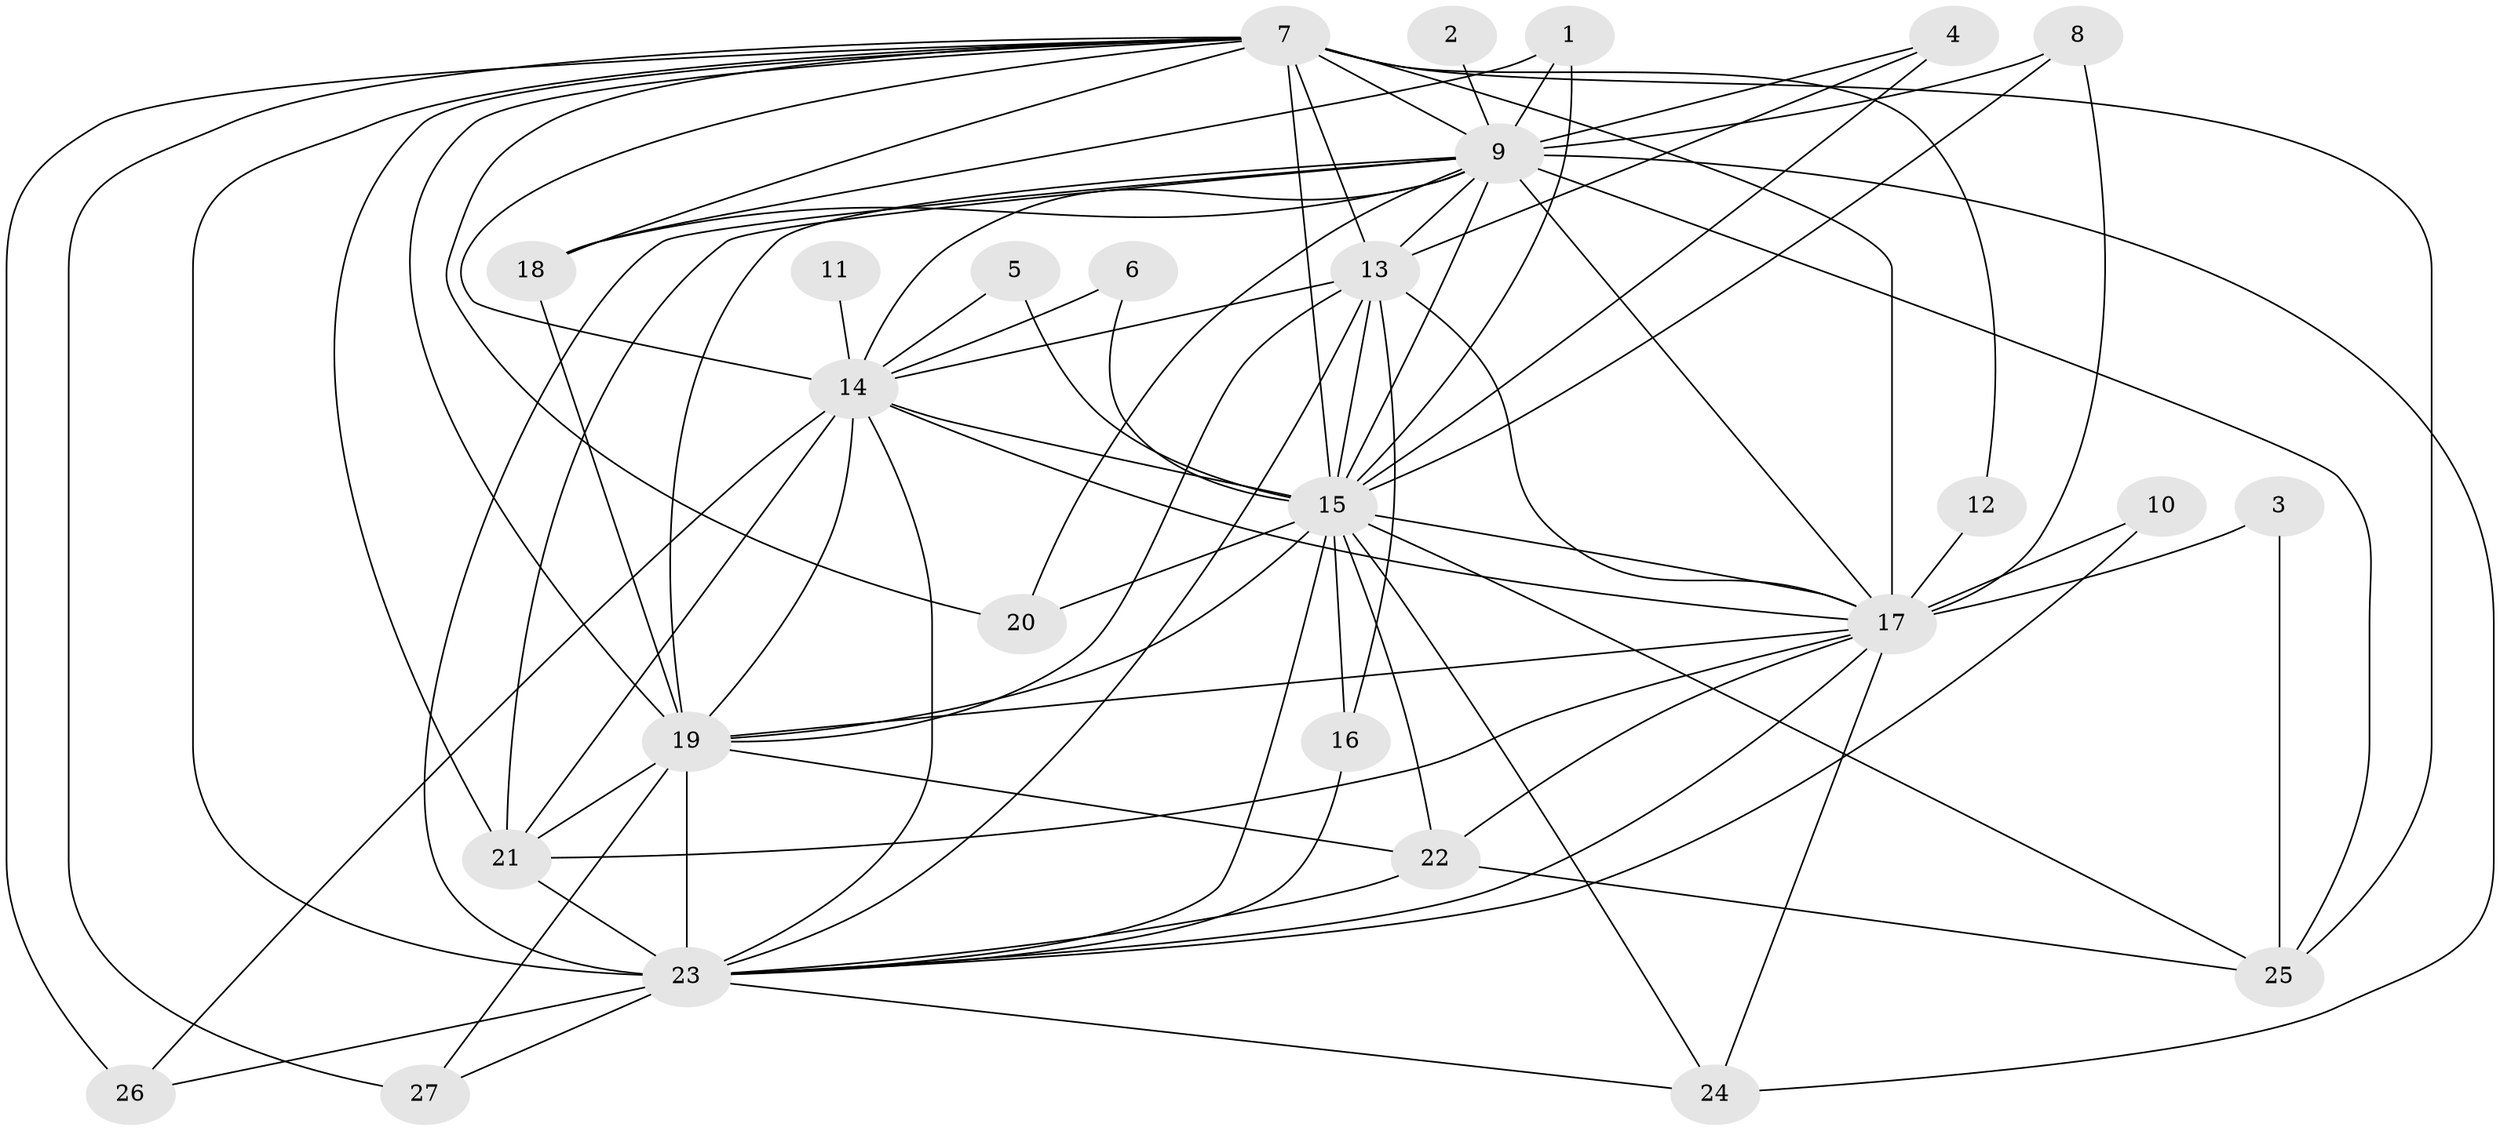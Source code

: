 // original degree distribution, {24: 0.02247191011235955, 16: 0.011235955056179775, 11: 0.011235955056179775, 27: 0.011235955056179775, 18: 0.011235955056179775, 25: 0.011235955056179775, 23: 0.011235955056179775, 19: 0.011235955056179775, 21: 0.011235955056179775, 3: 0.16853932584269662, 5: 0.033707865168539325, 4: 0.0898876404494382, 2: 0.5955056179775281}
// Generated by graph-tools (version 1.1) at 2025/36/03/04/25 23:36:31]
// undirected, 27 vertices, 82 edges
graph export_dot {
  node [color=gray90,style=filled];
  1;
  2;
  3;
  4;
  5;
  6;
  7;
  8;
  9;
  10;
  11;
  12;
  13;
  14;
  15;
  16;
  17;
  18;
  19;
  20;
  21;
  22;
  23;
  24;
  25;
  26;
  27;
  1 -- 9 [weight=1.0];
  1 -- 15 [weight=1.0];
  1 -- 18 [weight=1.0];
  2 -- 9 [weight=1.0];
  3 -- 17 [weight=1.0];
  3 -- 25 [weight=1.0];
  4 -- 9 [weight=1.0];
  4 -- 13 [weight=1.0];
  4 -- 15 [weight=1.0];
  5 -- 14 [weight=1.0];
  5 -- 15 [weight=1.0];
  6 -- 14 [weight=1.0];
  6 -- 15 [weight=1.0];
  7 -- 9 [weight=4.0];
  7 -- 12 [weight=1.0];
  7 -- 13 [weight=3.0];
  7 -- 14 [weight=5.0];
  7 -- 15 [weight=5.0];
  7 -- 17 [weight=7.0];
  7 -- 18 [weight=2.0];
  7 -- 19 [weight=4.0];
  7 -- 20 [weight=1.0];
  7 -- 21 [weight=1.0];
  7 -- 23 [weight=6.0];
  7 -- 25 [weight=3.0];
  7 -- 26 [weight=1.0];
  7 -- 27 [weight=2.0];
  8 -- 9 [weight=1.0];
  8 -- 15 [weight=1.0];
  8 -- 17 [weight=1.0];
  9 -- 13 [weight=3.0];
  9 -- 14 [weight=1.0];
  9 -- 15 [weight=2.0];
  9 -- 17 [weight=1.0];
  9 -- 18 [weight=1.0];
  9 -- 19 [weight=1.0];
  9 -- 20 [weight=1.0];
  9 -- 21 [weight=1.0];
  9 -- 23 [weight=1.0];
  9 -- 24 [weight=1.0];
  9 -- 25 [weight=1.0];
  10 -- 17 [weight=3.0];
  10 -- 23 [weight=1.0];
  11 -- 14 [weight=1.0];
  12 -- 17 [weight=2.0];
  13 -- 14 [weight=1.0];
  13 -- 15 [weight=2.0];
  13 -- 16 [weight=1.0];
  13 -- 17 [weight=2.0];
  13 -- 19 [weight=2.0];
  13 -- 23 [weight=1.0];
  14 -- 15 [weight=1.0];
  14 -- 17 [weight=2.0];
  14 -- 19 [weight=1.0];
  14 -- 21 [weight=1.0];
  14 -- 23 [weight=1.0];
  14 -- 26 [weight=2.0];
  15 -- 16 [weight=1.0];
  15 -- 17 [weight=1.0];
  15 -- 19 [weight=1.0];
  15 -- 20 [weight=1.0];
  15 -- 22 [weight=1.0];
  15 -- 23 [weight=2.0];
  15 -- 24 [weight=1.0];
  15 -- 25 [weight=3.0];
  16 -- 23 [weight=2.0];
  17 -- 19 [weight=2.0];
  17 -- 21 [weight=1.0];
  17 -- 22 [weight=1.0];
  17 -- 23 [weight=1.0];
  17 -- 24 [weight=1.0];
  18 -- 19 [weight=1.0];
  19 -- 21 [weight=2.0];
  19 -- 22 [weight=1.0];
  19 -- 23 [weight=2.0];
  19 -- 27 [weight=1.0];
  21 -- 23 [weight=1.0];
  22 -- 23 [weight=1.0];
  22 -- 25 [weight=1.0];
  23 -- 24 [weight=1.0];
  23 -- 26 [weight=2.0];
  23 -- 27 [weight=1.0];
}
